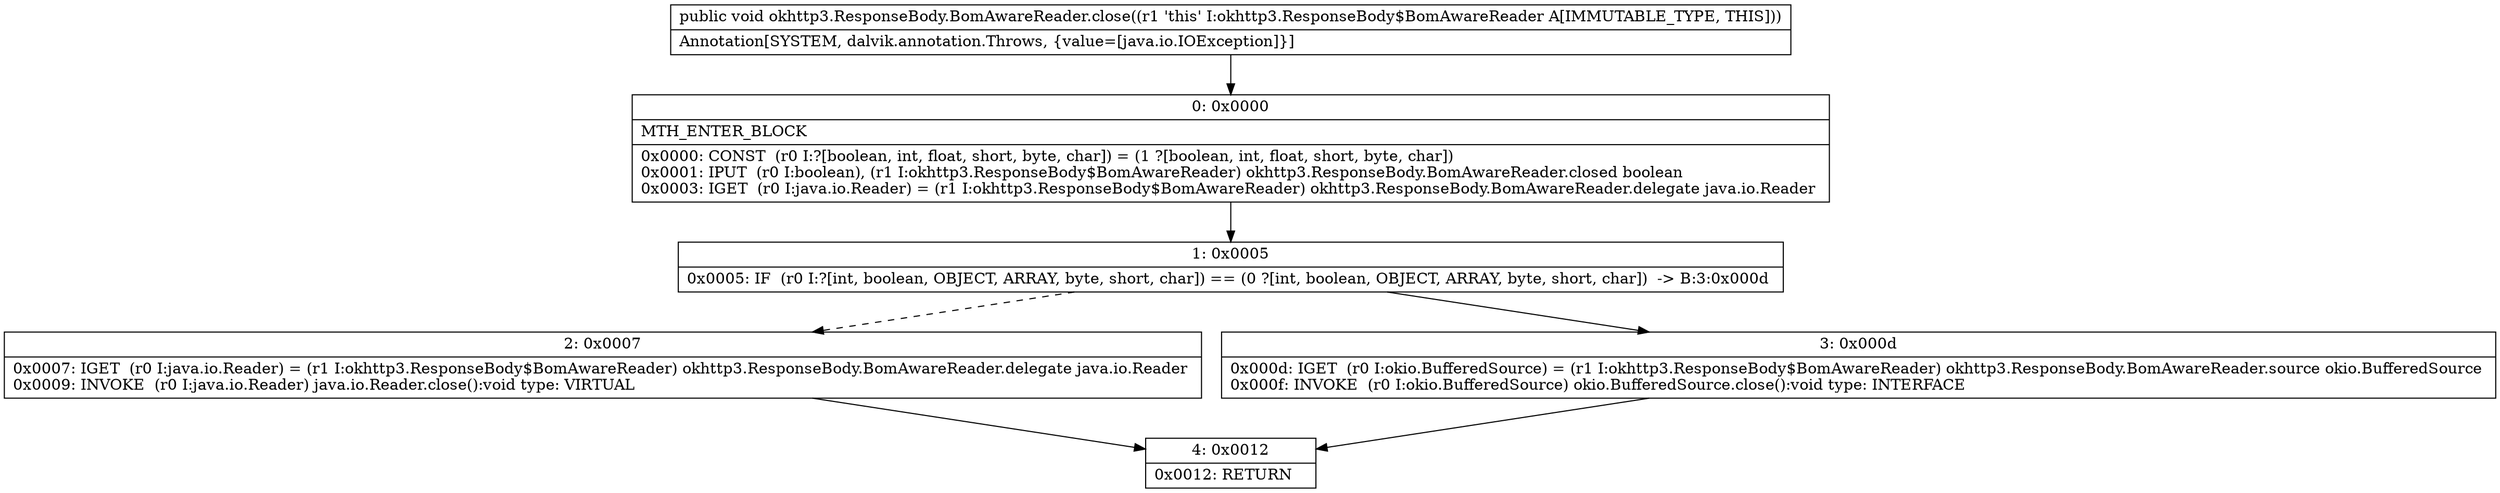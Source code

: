 digraph "CFG forokhttp3.ResponseBody.BomAwareReader.close()V" {
Node_0 [shape=record,label="{0\:\ 0x0000|MTH_ENTER_BLOCK\l|0x0000: CONST  (r0 I:?[boolean, int, float, short, byte, char]) = (1 ?[boolean, int, float, short, byte, char]) \l0x0001: IPUT  (r0 I:boolean), (r1 I:okhttp3.ResponseBody$BomAwareReader) okhttp3.ResponseBody.BomAwareReader.closed boolean \l0x0003: IGET  (r0 I:java.io.Reader) = (r1 I:okhttp3.ResponseBody$BomAwareReader) okhttp3.ResponseBody.BomAwareReader.delegate java.io.Reader \l}"];
Node_1 [shape=record,label="{1\:\ 0x0005|0x0005: IF  (r0 I:?[int, boolean, OBJECT, ARRAY, byte, short, char]) == (0 ?[int, boolean, OBJECT, ARRAY, byte, short, char])  \-\> B:3:0x000d \l}"];
Node_2 [shape=record,label="{2\:\ 0x0007|0x0007: IGET  (r0 I:java.io.Reader) = (r1 I:okhttp3.ResponseBody$BomAwareReader) okhttp3.ResponseBody.BomAwareReader.delegate java.io.Reader \l0x0009: INVOKE  (r0 I:java.io.Reader) java.io.Reader.close():void type: VIRTUAL \l}"];
Node_3 [shape=record,label="{3\:\ 0x000d|0x000d: IGET  (r0 I:okio.BufferedSource) = (r1 I:okhttp3.ResponseBody$BomAwareReader) okhttp3.ResponseBody.BomAwareReader.source okio.BufferedSource \l0x000f: INVOKE  (r0 I:okio.BufferedSource) okio.BufferedSource.close():void type: INTERFACE \l}"];
Node_4 [shape=record,label="{4\:\ 0x0012|0x0012: RETURN   \l}"];
MethodNode[shape=record,label="{public void okhttp3.ResponseBody.BomAwareReader.close((r1 'this' I:okhttp3.ResponseBody$BomAwareReader A[IMMUTABLE_TYPE, THIS]))  | Annotation[SYSTEM, dalvik.annotation.Throws, \{value=[java.io.IOException]\}]\l}"];
MethodNode -> Node_0;
Node_0 -> Node_1;
Node_1 -> Node_2[style=dashed];
Node_1 -> Node_3;
Node_2 -> Node_4;
Node_3 -> Node_4;
}

